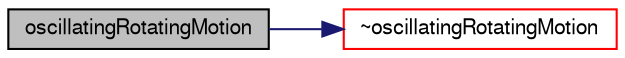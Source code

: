 digraph "oscillatingRotatingMotion"
{
  bgcolor="transparent";
  edge [fontname="FreeSans",fontsize="10",labelfontname="FreeSans",labelfontsize="10"];
  node [fontname="FreeSans",fontsize="10",shape=record];
  rankdir="LR";
  Node0 [label="oscillatingRotatingMotion",height=0.2,width=0.4,color="black", fillcolor="grey75", style="filled", fontcolor="black"];
  Node0 -> Node1 [color="midnightblue",fontsize="10",style="solid",fontname="FreeSans"];
  Node1 [label="~oscillatingRotatingMotion",height=0.2,width=0.4,color="red",URL="$a21398.html#acb9af451a2808879fb38bf20d6d8b4bd",tooltip="Destructor. "];
}
